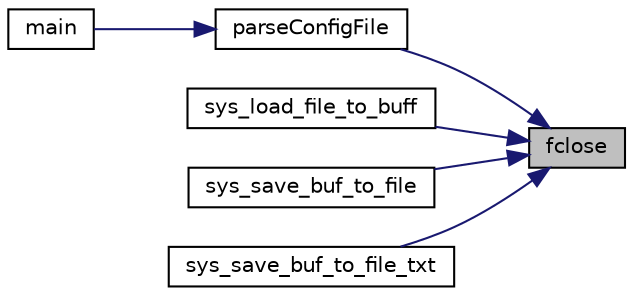 digraph "fclose"
{
 // LATEX_PDF_SIZE
  edge [fontname="Helvetica",fontsize="10",labelfontname="Helvetica",labelfontsize="10"];
  node [fontname="Helvetica",fontsize="10",shape=record];
  rankdir="RL";
  Node1 [label="fclose",height=0.2,width=0.4,color="black", fillcolor="grey75", style="filled", fontcolor="black",tooltip=" "];
  Node1 -> Node2 [dir="back",color="midnightblue",fontsize="10",style="solid",fontname="Helvetica"];
  Node2 [label="parseConfigFile",height=0.2,width=0.4,color="black", fillcolor="white", style="filled",URL="$config_8h.html#add16264aa9472e4e90d1a77e086c7f93",tooltip=" "];
  Node2 -> Node3 [dir="back",color="midnightblue",fontsize="10",style="solid",fontname="Helvetica"];
  Node3 [label="main",height=0.2,width=0.4,color="black", fillcolor="white", style="filled",URL="$sample-app_8c.html#a0ddf1224851353fc92bfbff6f499fa97",tooltip=" "];
  Node1 -> Node4 [dir="back",color="midnightblue",fontsize="10",style="solid",fontname="Helvetica"];
  Node4 [label="sys_load_file_to_buff",height=0.2,width=0.4,color="black", fillcolor="white", style="filled",URL="$common_8h.html#a8f27f0a8b6843f5e32ecbce83d487262",tooltip=" "];
  Node1 -> Node5 [dir="back",color="midnightblue",fontsize="10",style="solid",fontname="Helvetica"];
  Node5 [label="sys_save_buf_to_file",height=0.2,width=0.4,color="black", fillcolor="white", style="filled",URL="$common_8h.html#acd37223937d89e77a1ccbdc6e94b38cc",tooltip=" "];
  Node1 -> Node6 [dir="back",color="midnightblue",fontsize="10",style="solid",fontname="Helvetica"];
  Node6 [label="sys_save_buf_to_file_txt",height=0.2,width=0.4,color="black", fillcolor="white", style="filled",URL="$common_8h.html#ab022cdd736a497eb5cfa7d5dcab0634c",tooltip=" "];
}
